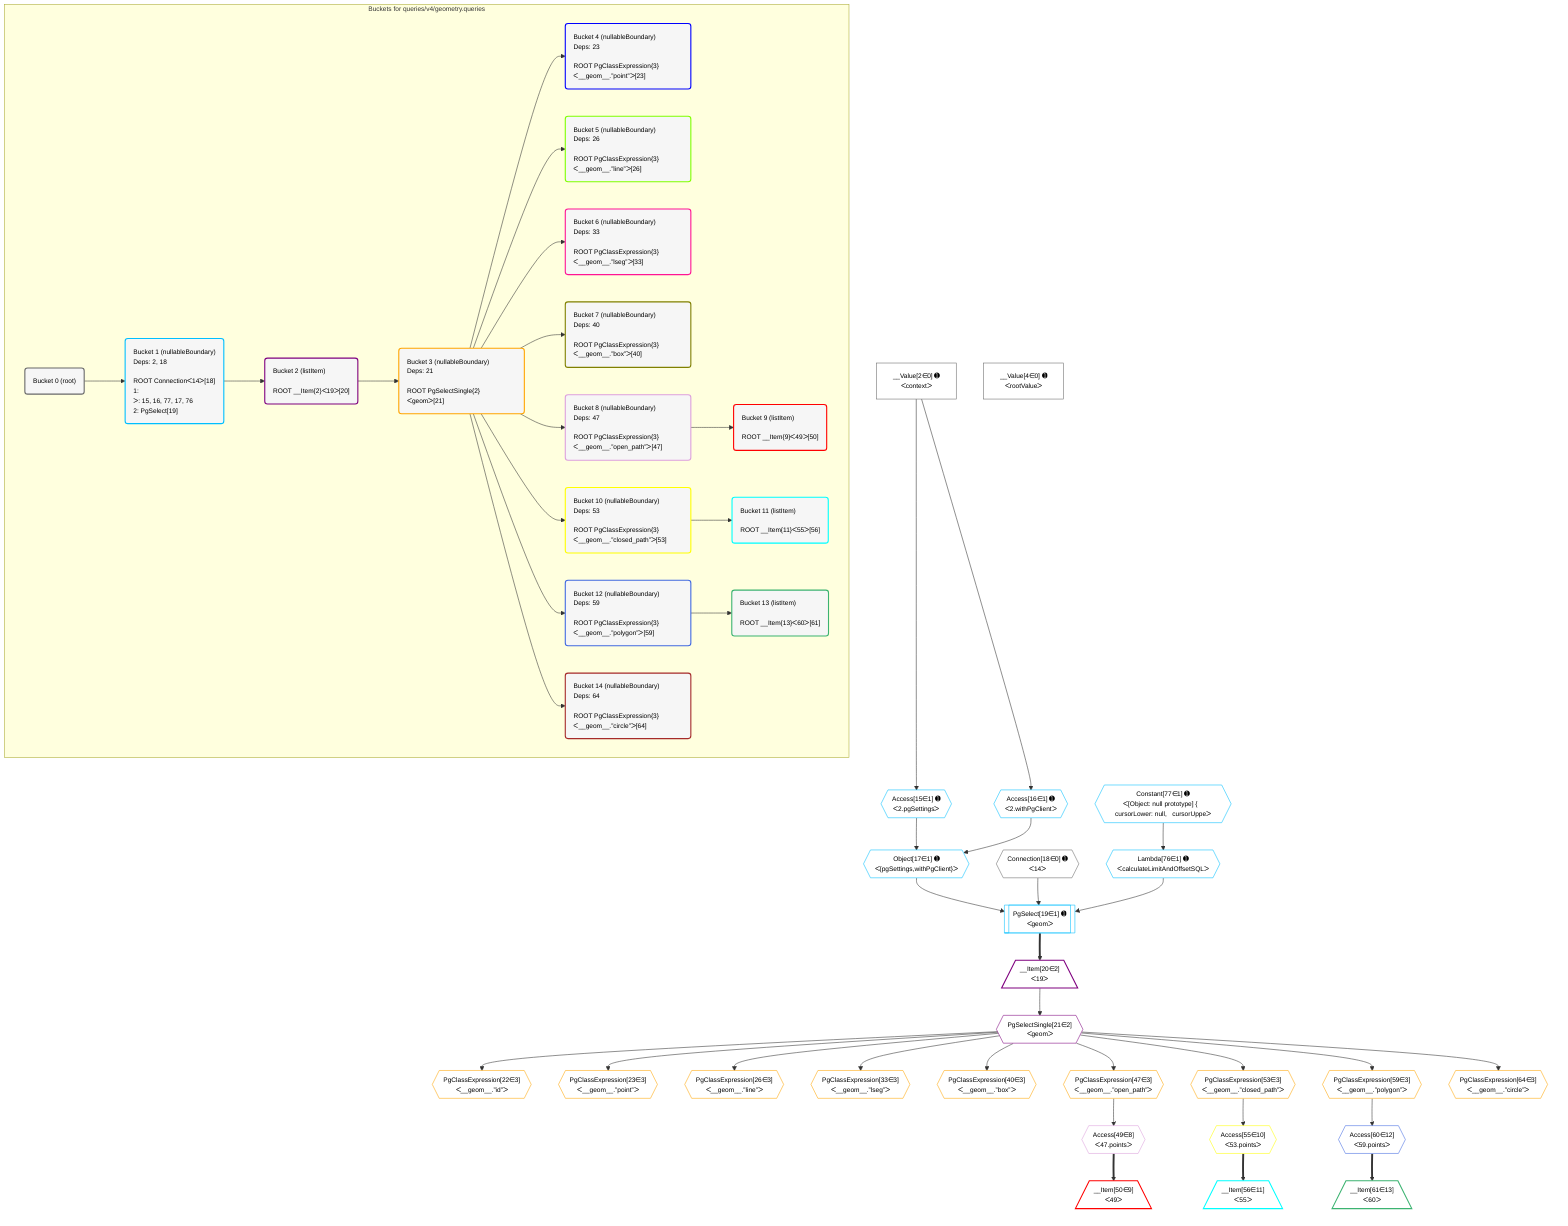 %%{init: {'themeVariables': { 'fontSize': '12px'}}}%%
graph TD
    classDef path fill:#eee,stroke:#000,color:#000
    classDef plan fill:#fff,stroke-width:1px,color:#000
    classDef itemplan fill:#fff,stroke-width:2px,color:#000
    classDef unbatchedplan fill:#dff,stroke-width:1px,color:#000
    classDef sideeffectplan fill:#fcc,stroke-width:2px,color:#000
    classDef bucket fill:#f6f6f6,color:#000,stroke-width:2px,text-align:left


    %% plan dependencies
    __Value2["__Value[2∈0] ➊<br />ᐸcontextᐳ"]:::plan
    __Value4["__Value[4∈0] ➊<br />ᐸrootValueᐳ"]:::plan
    Connection18{{"Connection[18∈0] ➊<br />ᐸ14ᐳ"}}:::plan
    PgSelect19[["PgSelect[19∈1] ➊<br />ᐸgeomᐳ"]]:::plan
    Object17{{"Object[17∈1] ➊<br />ᐸ{pgSettings,withPgClient}ᐳ"}}:::plan
    Lambda76{{"Lambda[76∈1] ➊<br />ᐸcalculateLimitAndOffsetSQLᐳ"}}:::plan
    Object17 & Connection18 & Lambda76 --> PgSelect19
    Access15{{"Access[15∈1] ➊<br />ᐸ2.pgSettingsᐳ"}}:::plan
    Access16{{"Access[16∈1] ➊<br />ᐸ2.withPgClientᐳ"}}:::plan
    Access15 & Access16 --> Object17
    __Value2 --> Access15
    __Value2 --> Access16
    Constant77{{"Constant[77∈1] ➊<br />ᐸ[Object: null prototype] {   cursorLower: null,   cursorUppeᐳ"}}:::plan
    Constant77 --> Lambda76
    __Item20[/"__Item[20∈2]<br />ᐸ19ᐳ"\]:::itemplan
    PgSelect19 ==> __Item20
    PgSelectSingle21{{"PgSelectSingle[21∈2]<br />ᐸgeomᐳ"}}:::plan
    __Item20 --> PgSelectSingle21
    PgClassExpression22{{"PgClassExpression[22∈3]<br />ᐸ__geom__.”id”ᐳ"}}:::plan
    PgSelectSingle21 --> PgClassExpression22
    PgClassExpression23{{"PgClassExpression[23∈3]<br />ᐸ__geom__.”point”ᐳ"}}:::plan
    PgSelectSingle21 --> PgClassExpression23
    PgClassExpression26{{"PgClassExpression[26∈3]<br />ᐸ__geom__.”line”ᐳ"}}:::plan
    PgSelectSingle21 --> PgClassExpression26
    PgClassExpression33{{"PgClassExpression[33∈3]<br />ᐸ__geom__.”lseg”ᐳ"}}:::plan
    PgSelectSingle21 --> PgClassExpression33
    PgClassExpression40{{"PgClassExpression[40∈3]<br />ᐸ__geom__.”box”ᐳ"}}:::plan
    PgSelectSingle21 --> PgClassExpression40
    PgClassExpression47{{"PgClassExpression[47∈3]<br />ᐸ__geom__.”open_path”ᐳ"}}:::plan
    PgSelectSingle21 --> PgClassExpression47
    PgClassExpression53{{"PgClassExpression[53∈3]<br />ᐸ__geom__.”closed_path”ᐳ"}}:::plan
    PgSelectSingle21 --> PgClassExpression53
    PgClassExpression59{{"PgClassExpression[59∈3]<br />ᐸ__geom__.”polygon”ᐳ"}}:::plan
    PgSelectSingle21 --> PgClassExpression59
    PgClassExpression64{{"PgClassExpression[64∈3]<br />ᐸ__geom__.”circle”ᐳ"}}:::plan
    PgSelectSingle21 --> PgClassExpression64
    Access49{{"Access[49∈8]<br />ᐸ47.pointsᐳ"}}:::plan
    PgClassExpression47 --> Access49
    __Item50[/"__Item[50∈9]<br />ᐸ49ᐳ"\]:::itemplan
    Access49 ==> __Item50
    Access55{{"Access[55∈10]<br />ᐸ53.pointsᐳ"}}:::plan
    PgClassExpression53 --> Access55
    __Item56[/"__Item[56∈11]<br />ᐸ55ᐳ"\]:::itemplan
    Access55 ==> __Item56
    Access60{{"Access[60∈12]<br />ᐸ59.pointsᐳ"}}:::plan
    PgClassExpression59 --> Access60
    __Item61[/"__Item[61∈13]<br />ᐸ60ᐳ"\]:::itemplan
    Access60 ==> __Item61

    %% define steps

    subgraph "Buckets for queries/v4/geometry.queries"
    Bucket0("Bucket 0 (root)"):::bucket
    classDef bucket0 stroke:#696969
    class Bucket0,__Value2,__Value4,Connection18 bucket0
    Bucket1("Bucket 1 (nullableBoundary)<br />Deps: 2, 18<br /><br />ROOT Connectionᐸ14ᐳ[18]<br />1: <br />ᐳ: 15, 16, 77, 17, 76<br />2: PgSelect[19]"):::bucket
    classDef bucket1 stroke:#00bfff
    class Bucket1,Access15,Access16,Object17,PgSelect19,Lambda76,Constant77 bucket1
    Bucket2("Bucket 2 (listItem)<br /><br />ROOT __Item{2}ᐸ19ᐳ[20]"):::bucket
    classDef bucket2 stroke:#7f007f
    class Bucket2,__Item20,PgSelectSingle21 bucket2
    Bucket3("Bucket 3 (nullableBoundary)<br />Deps: 21<br /><br />ROOT PgSelectSingle{2}ᐸgeomᐳ[21]"):::bucket
    classDef bucket3 stroke:#ffa500
    class Bucket3,PgClassExpression22,PgClassExpression23,PgClassExpression26,PgClassExpression33,PgClassExpression40,PgClassExpression47,PgClassExpression53,PgClassExpression59,PgClassExpression64 bucket3
    Bucket4("Bucket 4 (nullableBoundary)<br />Deps: 23<br /><br />ROOT PgClassExpression{3}ᐸ__geom__.”point”ᐳ[23]"):::bucket
    classDef bucket4 stroke:#0000ff
    class Bucket4 bucket4
    Bucket5("Bucket 5 (nullableBoundary)<br />Deps: 26<br /><br />ROOT PgClassExpression{3}ᐸ__geom__.”line”ᐳ[26]"):::bucket
    classDef bucket5 stroke:#7fff00
    class Bucket5 bucket5
    Bucket6("Bucket 6 (nullableBoundary)<br />Deps: 33<br /><br />ROOT PgClassExpression{3}ᐸ__geom__.”lseg”ᐳ[33]"):::bucket
    classDef bucket6 stroke:#ff1493
    class Bucket6 bucket6
    Bucket7("Bucket 7 (nullableBoundary)<br />Deps: 40<br /><br />ROOT PgClassExpression{3}ᐸ__geom__.”box”ᐳ[40]"):::bucket
    classDef bucket7 stroke:#808000
    class Bucket7 bucket7
    Bucket8("Bucket 8 (nullableBoundary)<br />Deps: 47<br /><br />ROOT PgClassExpression{3}ᐸ__geom__.”open_path”ᐳ[47]"):::bucket
    classDef bucket8 stroke:#dda0dd
    class Bucket8,Access49 bucket8
    Bucket9("Bucket 9 (listItem)<br /><br />ROOT __Item{9}ᐸ49ᐳ[50]"):::bucket
    classDef bucket9 stroke:#ff0000
    class Bucket9,__Item50 bucket9
    Bucket10("Bucket 10 (nullableBoundary)<br />Deps: 53<br /><br />ROOT PgClassExpression{3}ᐸ__geom__.”closed_path”ᐳ[53]"):::bucket
    classDef bucket10 stroke:#ffff00
    class Bucket10,Access55 bucket10
    Bucket11("Bucket 11 (listItem)<br /><br />ROOT __Item{11}ᐸ55ᐳ[56]"):::bucket
    classDef bucket11 stroke:#00ffff
    class Bucket11,__Item56 bucket11
    Bucket12("Bucket 12 (nullableBoundary)<br />Deps: 59<br /><br />ROOT PgClassExpression{3}ᐸ__geom__.”polygon”ᐳ[59]"):::bucket
    classDef bucket12 stroke:#4169e1
    class Bucket12,Access60 bucket12
    Bucket13("Bucket 13 (listItem)<br /><br />ROOT __Item{13}ᐸ60ᐳ[61]"):::bucket
    classDef bucket13 stroke:#3cb371
    class Bucket13,__Item61 bucket13
    Bucket14("Bucket 14 (nullableBoundary)<br />Deps: 64<br /><br />ROOT PgClassExpression{3}ᐸ__geom__.”circle”ᐳ[64]"):::bucket
    classDef bucket14 stroke:#a52a2a
    class Bucket14 bucket14
    Bucket0 --> Bucket1
    Bucket1 --> Bucket2
    Bucket2 --> Bucket3
    Bucket3 --> Bucket4 & Bucket5 & Bucket6 & Bucket7 & Bucket8 & Bucket10 & Bucket12 & Bucket14
    Bucket8 --> Bucket9
    Bucket10 --> Bucket11
    Bucket12 --> Bucket13
    end